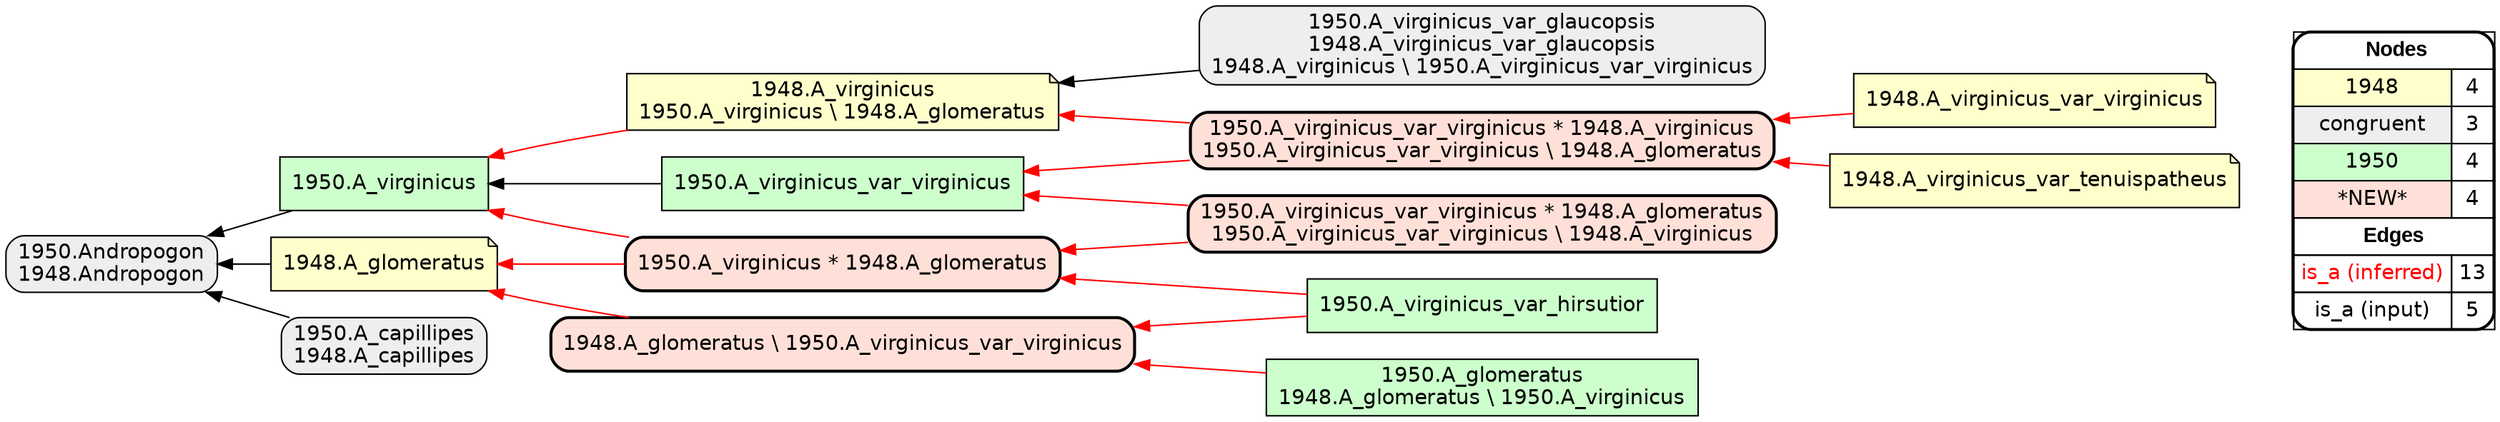 digraph{
rankdir=RL
node[shape=note style=filled fillcolor="#FFFFCC" fontname="helvetica"] 
"1948.A_virginicus_var_virginicus"
"1948.A_virginicus_var_tenuispatheus"
"1948.A_virginicus\n1950.A_virginicus \\ 1948.A_glomeratus"
"1948.A_glomeratus"
node[shape=box style="filled,rounded" fillcolor="#EEEEEE" fontname="helvetica"] 
"1950.Andropogon\n1948.Andropogon"
"1950.A_capillipes\n1948.A_capillipes"
"1950.A_virginicus_var_glaucopsis\n1948.A_virginicus_var_glaucopsis\n1948.A_virginicus \\ 1950.A_virginicus_var_virginicus"
node[shape=box style=filled fillcolor="#CCFFCC" fontname="helvetica"] 
"1950.A_virginicus_var_virginicus"
"1950.A_virginicus_var_hirsutior"
"1950.A_virginicus"
"1950.A_glomeratus\n1948.A_glomeratus \\ 1950.A_virginicus"
node[shape=box style="filled,rounded,bold" fillcolor="#FFE0D8" fontname="helvetica"] 
"1950.A_virginicus_var_virginicus * 1948.A_virginicus\n1950.A_virginicus_var_virginicus \\ 1948.A_glomeratus"
"1950.A_virginicus_var_virginicus * 1948.A_glomeratus\n1950.A_virginicus_var_virginicus \\ 1948.A_virginicus"
"1950.A_virginicus * 1948.A_glomeratus"
"1948.A_glomeratus \\ 1950.A_virginicus_var_virginicus"
edge[arrowhead=normal style=dotted color="#000000" constraint=true penwidth=1]
edge[arrowhead=normal style=solid color="#FF0000" constraint=true penwidth=1]
"1948.A_virginicus\n1950.A_virginicus \\ 1948.A_glomeratus" -> "1950.A_virginicus"
"1948.A_virginicus_var_virginicus" -> "1950.A_virginicus_var_virginicus * 1948.A_virginicus\n1950.A_virginicus_var_virginicus \\ 1948.A_glomeratus"
"1950.A_virginicus_var_hirsutior" -> "1948.A_glomeratus \\ 1950.A_virginicus_var_virginicus"
"1950.A_virginicus_var_virginicus * 1948.A_glomeratus\n1950.A_virginicus_var_virginicus \\ 1948.A_virginicus" -> "1950.A_virginicus_var_virginicus"
"1950.A_virginicus_var_virginicus * 1948.A_virginicus\n1950.A_virginicus_var_virginicus \\ 1948.A_glomeratus" -> "1948.A_virginicus\n1950.A_virginicus \\ 1948.A_glomeratus"
"1950.A_virginicus_var_virginicus * 1948.A_glomeratus\n1950.A_virginicus_var_virginicus \\ 1948.A_virginicus" -> "1950.A_virginicus * 1948.A_glomeratus"
"1950.A_virginicus_var_hirsutior" -> "1950.A_virginicus * 1948.A_glomeratus"
"1950.A_virginicus * 1948.A_glomeratus" -> "1950.A_virginicus"
"1948.A_virginicus_var_tenuispatheus" -> "1950.A_virginicus_var_virginicus * 1948.A_virginicus\n1950.A_virginicus_var_virginicus \\ 1948.A_glomeratus"
"1948.A_glomeratus \\ 1950.A_virginicus_var_virginicus" -> "1948.A_glomeratus"
"1950.A_glomeratus\n1948.A_glomeratus \\ 1950.A_virginicus" -> "1948.A_glomeratus \\ 1950.A_virginicus_var_virginicus"
"1950.A_virginicus_var_virginicus * 1948.A_virginicus\n1950.A_virginicus_var_virginicus \\ 1948.A_glomeratus" -> "1950.A_virginicus_var_virginicus"
"1950.A_virginicus * 1948.A_glomeratus" -> "1948.A_glomeratus"
edge[arrowhead=normal style=solid color="#000000" constraint=true penwidth=1]
"1950.A_virginicus_var_glaucopsis\n1948.A_virginicus_var_glaucopsis\n1948.A_virginicus \\ 1950.A_virginicus_var_virginicus" -> "1948.A_virginicus\n1950.A_virginicus \\ 1948.A_glomeratus"
"1950.A_capillipes\n1948.A_capillipes" -> "1950.Andropogon\n1948.Andropogon"
"1950.A_virginicus" -> "1950.Andropogon\n1948.Andropogon"
"1950.A_virginicus_var_virginicus" -> "1950.A_virginicus"
"1948.A_glomeratus" -> "1950.Andropogon\n1948.Andropogon"
node[shape=box] 
{rank=source Legend [fillcolor= white margin=0 label=< 
 <TABLE BORDER="0" CELLBORDER="1" CELLSPACING="0" CELLPADDING="4"> 
<TR> <TD COLSPAN="2"><font face="Arial Black"> Nodes</font></TD> </TR> 
<TR> 
 <TD bgcolor="#FFFFCC" fontname="helvetica">1948</TD> 
 <TD>4</TD> 
 </TR> 
<TR> 
 <TD bgcolor="#EEEEEE" fontname="helvetica">congruent</TD> 
 <TD>3</TD> 
 </TR> 
<TR> 
 <TD bgcolor="#CCFFCC" fontname="helvetica">1950</TD> 
 <TD>4</TD> 
 </TR> 
<TR> 
 <TD bgcolor="#FFE0D8" fontname="helvetica">*NEW*</TD> 
 <TD>4</TD> 
 </TR> 
<TR> <TD COLSPAN="2"><font face = "Arial Black"> Edges </font></TD> </TR> 
<TR> 
 <TD><font color ="#FF0000">is_a (inferred)</font></TD><TD>13</TD>
</TR>
<TR> 
 <TD><font color ="#000000">is_a (input)</font></TD><TD>5</TD>
</TR>
</TABLE> 
 >] } 
}